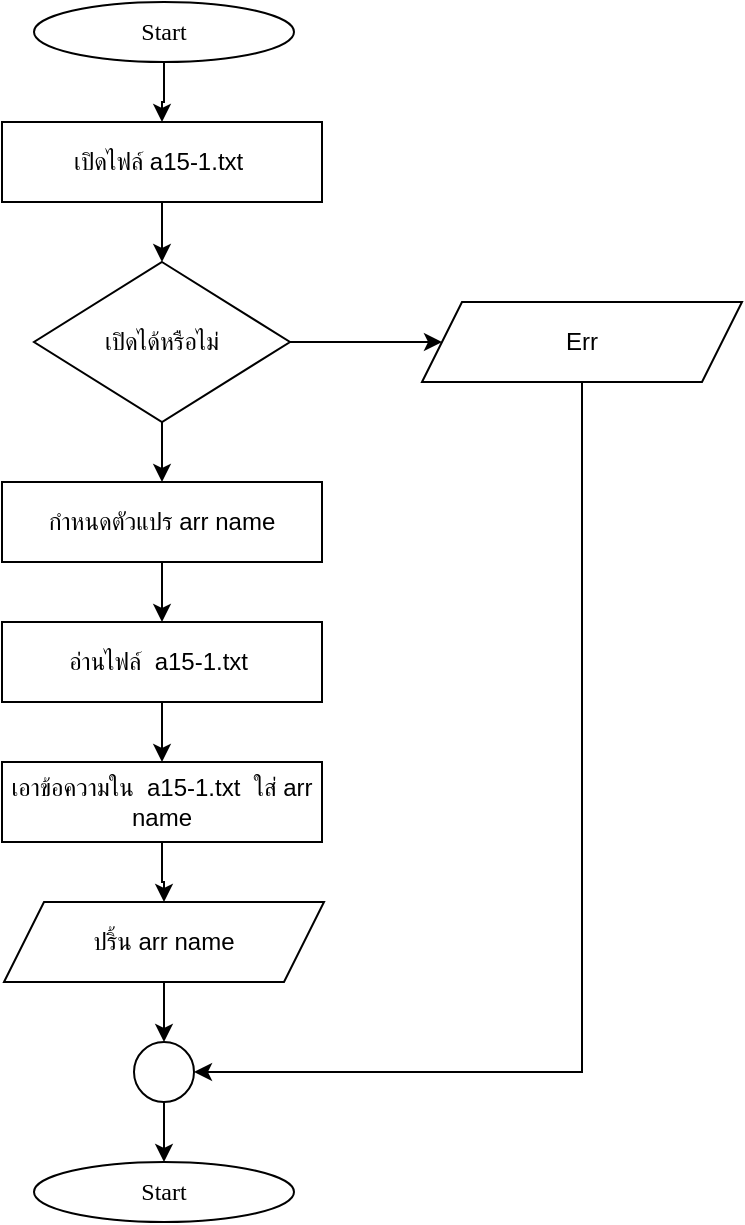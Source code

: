 <mxfile version="25.0.3">
  <diagram name="Page-1" id="vbe90g94etdLihKpKjSs">
    <mxGraphModel dx="2140" dy="1811" grid="1" gridSize="10" guides="1" tooltips="1" connect="1" arrows="1" fold="1" page="1" pageScale="1" pageWidth="850" pageHeight="1100" math="0" shadow="0">
      <root>
        <mxCell id="0" />
        <mxCell id="1" parent="0" />
        <mxCell id="P2pm7qn1TNXhjQl7A7kA-3" value="" style="edgeStyle=orthogonalEdgeStyle;rounded=0;orthogonalLoop=1;jettySize=auto;html=1;" edge="1" parent="1" source="P2pm7qn1TNXhjQl7A7kA-1" target="P2pm7qn1TNXhjQl7A7kA-2">
          <mxGeometry relative="1" as="geometry" />
        </mxCell>
        <mxCell id="P2pm7qn1TNXhjQl7A7kA-1" value="&lt;font data-font-src=&quot;https://fonts.googleapis.com/css?family=Sarabun&quot; face=&quot;Sarabun&quot;&gt;Start&lt;/font&gt;" style="ellipse;whiteSpace=wrap;html=1;" vertex="1" parent="1">
          <mxGeometry x="-664.0" y="-1040" width="130" height="30" as="geometry" />
        </mxCell>
        <mxCell id="P2pm7qn1TNXhjQl7A7kA-5" value="" style="edgeStyle=orthogonalEdgeStyle;rounded=0;orthogonalLoop=1;jettySize=auto;html=1;" edge="1" parent="1" source="P2pm7qn1TNXhjQl7A7kA-2" target="P2pm7qn1TNXhjQl7A7kA-4">
          <mxGeometry relative="1" as="geometry" />
        </mxCell>
        <mxCell id="P2pm7qn1TNXhjQl7A7kA-2" value="เปิดไฟล์&amp;nbsp;a15-1.txt&amp;nbsp;&lt;span style=&quot;color: rgba(0, 0, 0, 0); font-family: monospace; font-size: 0px; text-align: start; text-wrap-mode: nowrap;&quot;&gt;%3CmxGraphModel%3E%3Croot%3E%3CmxCell%20id%3D%220%22%2F%3E%3CmxCell%20id%3D%221%22%20parent%3D%220%22%2F%3E%3CmxCell%20id%3D%222%22%20value%3D%22%E0%B8%81%E0%B8%B3%E0%B8%AB%E0%B8%99%E0%B8%94%E0%B8%95%E0%B8%B1%E0%B8%A7%E0%B9%81%E0%B8%9B%E0%B8%A3%20arr%22%20style%3D%22rounded%3D0%3BwhiteSpace%3Dwrap%3Bhtml%3D1%3B%22%20vertex%3D%221%22%20parent%3D%221%22%3E%3CmxGeometry%20x%3D%22-680%22%20y%3D%22-980%22%20width%3D%22160%22%20height%3D%2240%22%20as%3D%22geometry%22%2F%3E%3C%2FmxCell%3E%3C%2Froot%3E%3C%2FmxGraphModel%3E&lt;/span&gt;" style="rounded=0;whiteSpace=wrap;html=1;" vertex="1" parent="1">
          <mxGeometry x="-680" y="-980" width="160" height="40" as="geometry" />
        </mxCell>
        <mxCell id="P2pm7qn1TNXhjQl7A7kA-7" value="" style="edgeStyle=orthogonalEdgeStyle;rounded=0;orthogonalLoop=1;jettySize=auto;html=1;" edge="1" parent="1" source="P2pm7qn1TNXhjQl7A7kA-4" target="P2pm7qn1TNXhjQl7A7kA-6">
          <mxGeometry relative="1" as="geometry" />
        </mxCell>
        <mxCell id="P2pm7qn1TNXhjQl7A7kA-22" value="" style="edgeStyle=orthogonalEdgeStyle;rounded=0;orthogonalLoop=1;jettySize=auto;html=1;" edge="1" parent="1" source="P2pm7qn1TNXhjQl7A7kA-4" target="P2pm7qn1TNXhjQl7A7kA-16">
          <mxGeometry relative="1" as="geometry" />
        </mxCell>
        <mxCell id="P2pm7qn1TNXhjQl7A7kA-4" value="เปิดได้หรือไม่" style="rhombus;whiteSpace=wrap;html=1;" vertex="1" parent="1">
          <mxGeometry x="-664" y="-910" width="128" height="80" as="geometry" />
        </mxCell>
        <mxCell id="P2pm7qn1TNXhjQl7A7kA-9" value="" style="edgeStyle=orthogonalEdgeStyle;rounded=0;orthogonalLoop=1;jettySize=auto;html=1;" edge="1" parent="1" source="P2pm7qn1TNXhjQl7A7kA-6" target="P2pm7qn1TNXhjQl7A7kA-8">
          <mxGeometry relative="1" as="geometry" />
        </mxCell>
        <mxCell id="P2pm7qn1TNXhjQl7A7kA-6" value="กำหนดตัวแปร arr name" style="rounded=0;whiteSpace=wrap;html=1;" vertex="1" parent="1">
          <mxGeometry x="-680" y="-800" width="160" height="40" as="geometry" />
        </mxCell>
        <mxCell id="P2pm7qn1TNXhjQl7A7kA-11" value="" style="edgeStyle=orthogonalEdgeStyle;rounded=0;orthogonalLoop=1;jettySize=auto;html=1;" edge="1" parent="1" source="P2pm7qn1TNXhjQl7A7kA-8" target="P2pm7qn1TNXhjQl7A7kA-10">
          <mxGeometry relative="1" as="geometry" />
        </mxCell>
        <mxCell id="P2pm7qn1TNXhjQl7A7kA-8" value="อ่านไฟล์&amp;nbsp;&amp;nbsp;a15-1.txt&amp;nbsp;" style="rounded=0;whiteSpace=wrap;html=1;" vertex="1" parent="1">
          <mxGeometry x="-680" y="-730" width="160" height="40" as="geometry" />
        </mxCell>
        <mxCell id="P2pm7qn1TNXhjQl7A7kA-13" value="" style="edgeStyle=orthogonalEdgeStyle;rounded=0;orthogonalLoop=1;jettySize=auto;html=1;" edge="1" parent="1" source="P2pm7qn1TNXhjQl7A7kA-10" target="P2pm7qn1TNXhjQl7A7kA-12">
          <mxGeometry relative="1" as="geometry" />
        </mxCell>
        <mxCell id="P2pm7qn1TNXhjQl7A7kA-10" value="เอาข้อความใน&amp;nbsp;&amp;nbsp;a15-1.txt&amp;nbsp; ใส่ arr name" style="rounded=0;whiteSpace=wrap;html=1;" vertex="1" parent="1">
          <mxGeometry x="-680" y="-660" width="160" height="40" as="geometry" />
        </mxCell>
        <mxCell id="P2pm7qn1TNXhjQl7A7kA-20" value="" style="edgeStyle=orthogonalEdgeStyle;rounded=0;orthogonalLoop=1;jettySize=auto;html=1;" edge="1" parent="1" source="P2pm7qn1TNXhjQl7A7kA-12" target="P2pm7qn1TNXhjQl7A7kA-18">
          <mxGeometry relative="1" as="geometry" />
        </mxCell>
        <mxCell id="P2pm7qn1TNXhjQl7A7kA-12" value="ปริ้น arr name" style="rounded=0;whiteSpace=wrap;html=1;shape=parallelogram;perimeter=parallelogramPerimeter;fixedSize=1;" vertex="1" parent="1">
          <mxGeometry x="-679" y="-590" width="160" height="40" as="geometry" />
        </mxCell>
        <mxCell id="P2pm7qn1TNXhjQl7A7kA-23" style="edgeStyle=orthogonalEdgeStyle;rounded=0;orthogonalLoop=1;jettySize=auto;html=1;entryX=1;entryY=0.5;entryDx=0;entryDy=0;" edge="1" parent="1" source="P2pm7qn1TNXhjQl7A7kA-16" target="P2pm7qn1TNXhjQl7A7kA-18">
          <mxGeometry relative="1" as="geometry">
            <Array as="points">
              <mxPoint x="-390" y="-505" />
            </Array>
          </mxGeometry>
        </mxCell>
        <mxCell id="P2pm7qn1TNXhjQl7A7kA-16" value="Err" style="rounded=0;whiteSpace=wrap;html=1;shape=parallelogram;perimeter=parallelogramPerimeter;fixedSize=1;" vertex="1" parent="1">
          <mxGeometry x="-470" y="-890" width="160" height="40" as="geometry" />
        </mxCell>
        <mxCell id="P2pm7qn1TNXhjQl7A7kA-17" value="&lt;font data-font-src=&quot;https://fonts.googleapis.com/css?family=Sarabun&quot; face=&quot;Sarabun&quot;&gt;Start&lt;/font&gt;" style="ellipse;whiteSpace=wrap;html=1;" vertex="1" parent="1">
          <mxGeometry x="-664.0" y="-460" width="130" height="30" as="geometry" />
        </mxCell>
        <mxCell id="P2pm7qn1TNXhjQl7A7kA-21" value="" style="edgeStyle=orthogonalEdgeStyle;rounded=0;orthogonalLoop=1;jettySize=auto;html=1;" edge="1" parent="1" source="P2pm7qn1TNXhjQl7A7kA-18" target="P2pm7qn1TNXhjQl7A7kA-17">
          <mxGeometry relative="1" as="geometry" />
        </mxCell>
        <mxCell id="P2pm7qn1TNXhjQl7A7kA-18" value="" style="ellipse;whiteSpace=wrap;html=1;aspect=fixed;" vertex="1" parent="1">
          <mxGeometry x="-614" y="-520" width="30" height="30" as="geometry" />
        </mxCell>
      </root>
    </mxGraphModel>
  </diagram>
</mxfile>
